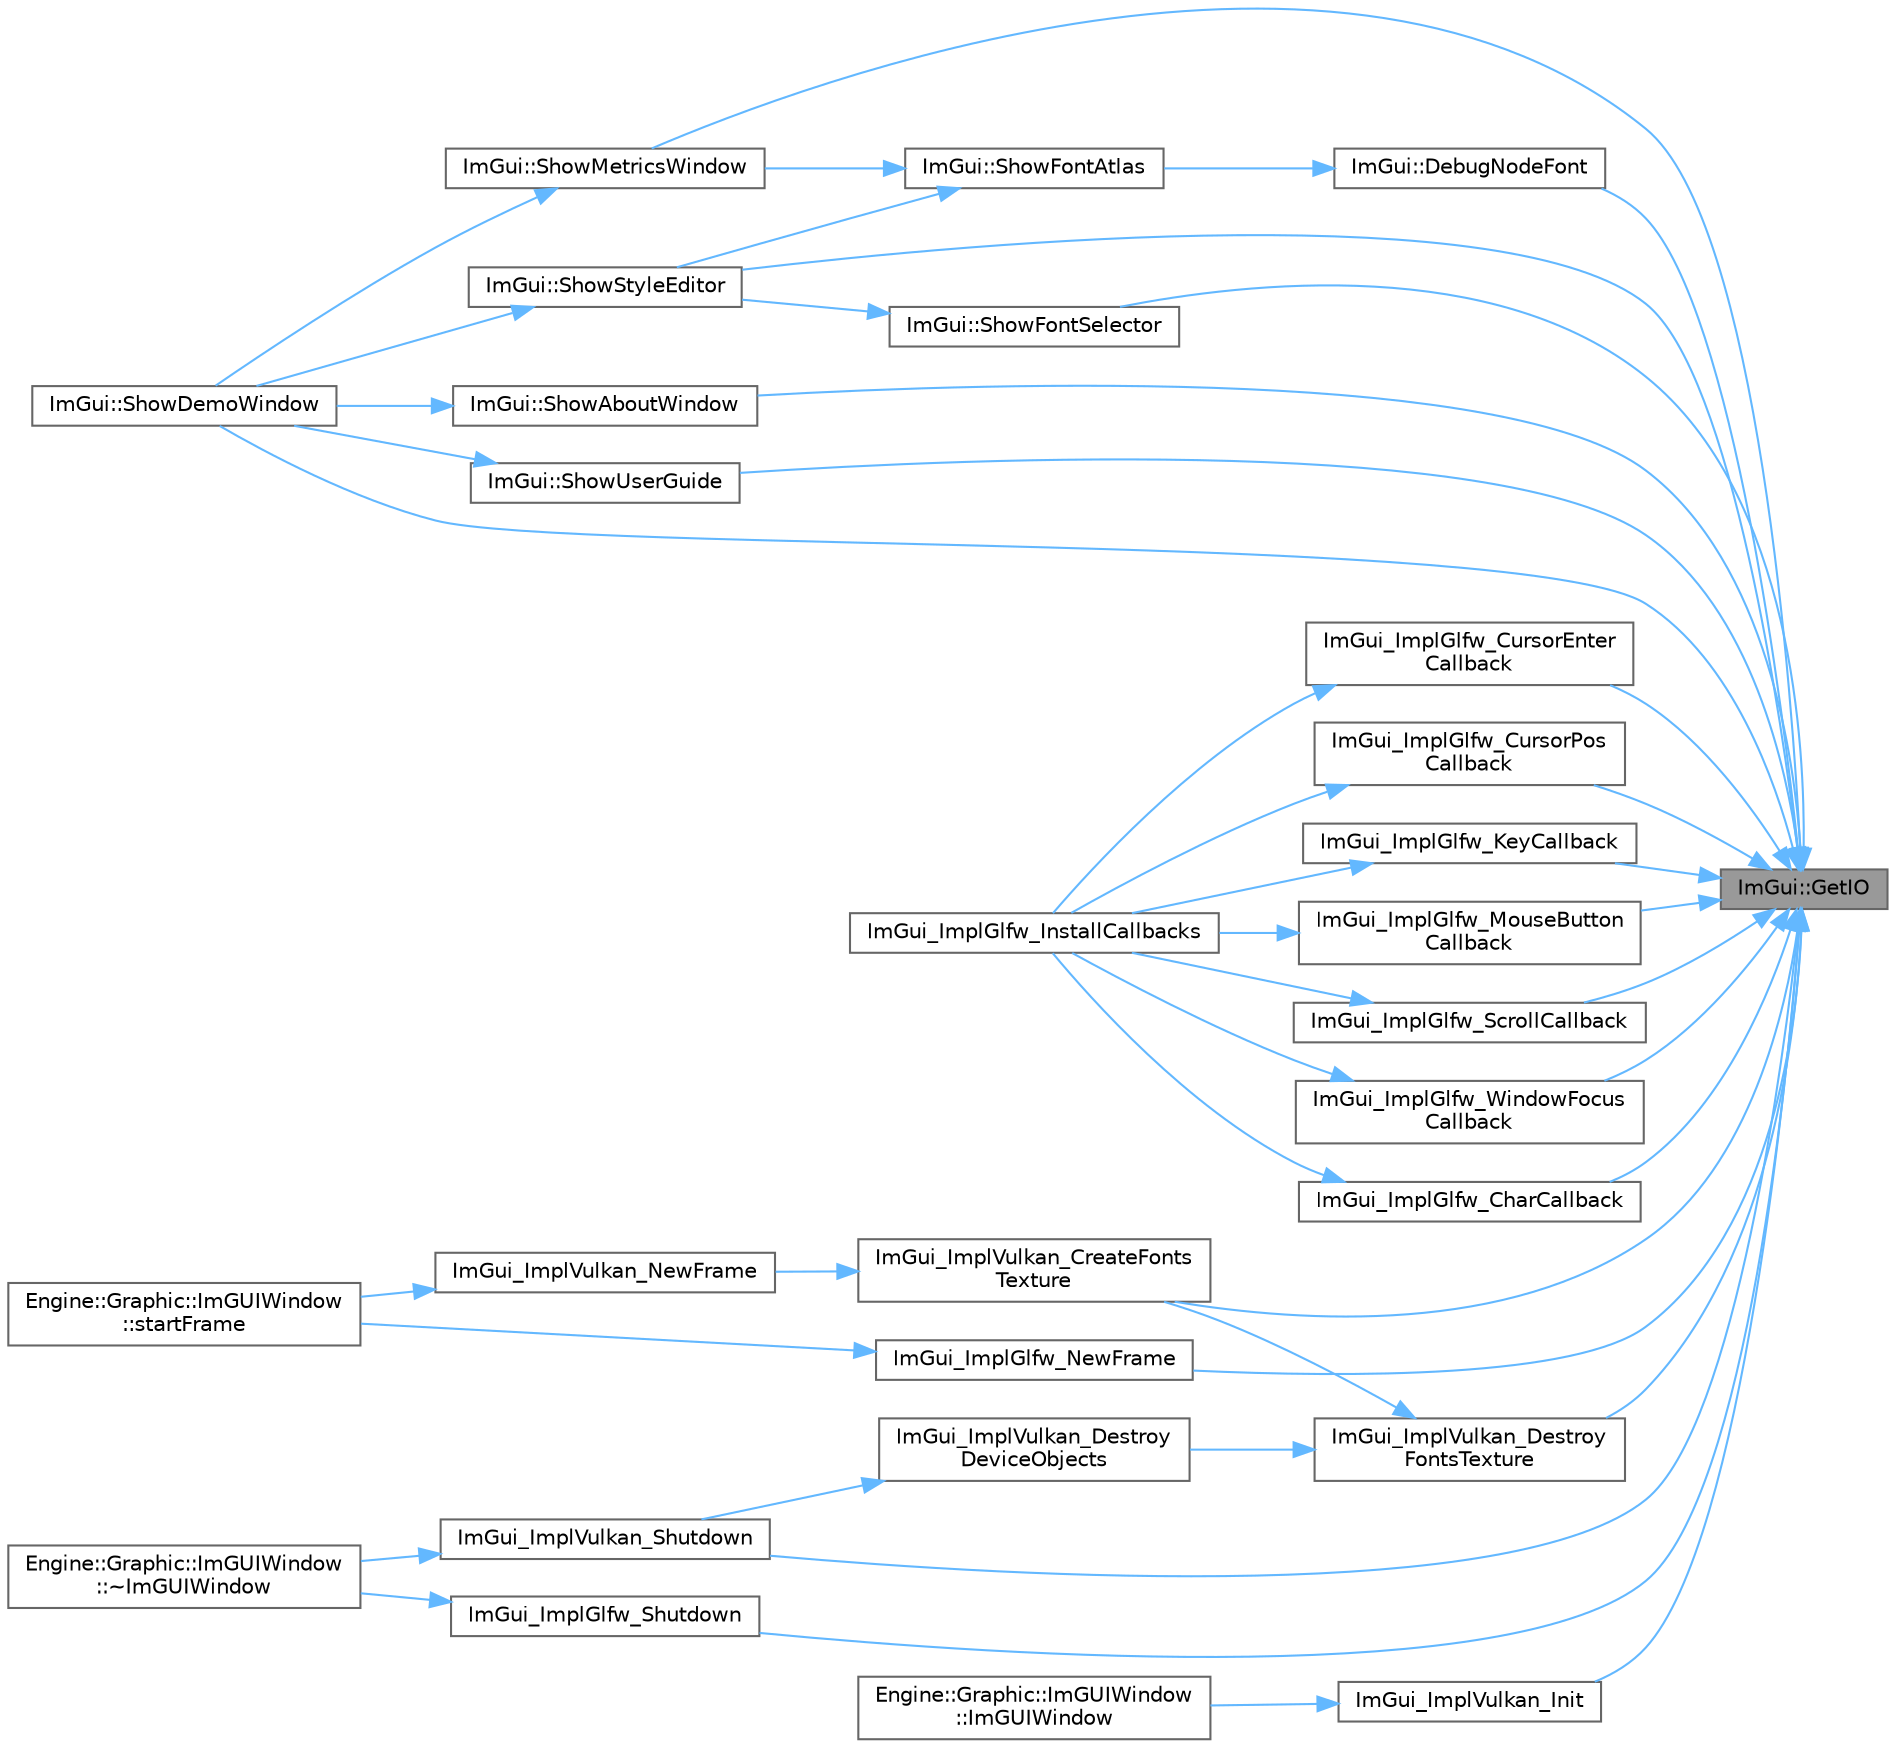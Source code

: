 digraph "ImGui::GetIO"
{
 // LATEX_PDF_SIZE
  bgcolor="transparent";
  edge [fontname=Helvetica,fontsize=10,labelfontname=Helvetica,labelfontsize=10];
  node [fontname=Helvetica,fontsize=10,shape=box,height=0.2,width=0.4];
  rankdir="RL";
  Node1 [id="Node000001",label="ImGui::GetIO",height=0.2,width=0.4,color="gray40", fillcolor="grey60", style="filled", fontcolor="black",tooltip=" "];
  Node1 -> Node2 [id="edge1_Node000001_Node000002",dir="back",color="steelblue1",style="solid",tooltip=" "];
  Node2 [id="Node000002",label="ImGui::DebugNodeFont",height=0.2,width=0.4,color="grey40", fillcolor="white", style="filled",URL="$namespace_im_gui.html#ae0207d60728f7e6a47dbcd1d7d84e3cb",tooltip=" "];
  Node2 -> Node3 [id="edge2_Node000002_Node000003",dir="back",color="steelblue1",style="solid",tooltip=" "];
  Node3 [id="Node000003",label="ImGui::ShowFontAtlas",height=0.2,width=0.4,color="grey40", fillcolor="white", style="filled",URL="$namespace_im_gui.html#acab51ec2b39577845309f24535381038",tooltip=" "];
  Node3 -> Node4 [id="edge3_Node000003_Node000004",dir="back",color="steelblue1",style="solid",tooltip=" "];
  Node4 [id="Node000004",label="ImGui::ShowMetricsWindow",height=0.2,width=0.4,color="grey40", fillcolor="white", style="filled",URL="$namespace_im_gui.html#afe7a28c6eb52fff3cc27d5a698fea4ff",tooltip=" "];
  Node4 -> Node5 [id="edge4_Node000004_Node000005",dir="back",color="steelblue1",style="solid",tooltip=" "];
  Node5 [id="Node000005",label="ImGui::ShowDemoWindow",height=0.2,width=0.4,color="grey40", fillcolor="white", style="filled",URL="$namespace_im_gui.html#af95643a0ce4893b9e57c12991922fb18",tooltip=" "];
  Node3 -> Node6 [id="edge5_Node000003_Node000006",dir="back",color="steelblue1",style="solid",tooltip=" "];
  Node6 [id="Node000006",label="ImGui::ShowStyleEditor",height=0.2,width=0.4,color="grey40", fillcolor="white", style="filled",URL="$namespace_im_gui.html#ab2eb3dec78d054fe3feab1c091ec5de5",tooltip=" "];
  Node6 -> Node5 [id="edge6_Node000006_Node000005",dir="back",color="steelblue1",style="solid",tooltip=" "];
  Node1 -> Node7 [id="edge7_Node000001_Node000007",dir="back",color="steelblue1",style="solid",tooltip=" "];
  Node7 [id="Node000007",label="ImGui_ImplGlfw_CharCallback",height=0.2,width=0.4,color="grey40", fillcolor="white", style="filled",URL="$imgui__impl__glfw_8cpp.html#afe604d459cc5c4a173ce9e331af6735b",tooltip=" "];
  Node7 -> Node8 [id="edge8_Node000007_Node000008",dir="back",color="steelblue1",style="solid",tooltip=" "];
  Node8 [id="Node000008",label="ImGui_ImplGlfw_InstallCallbacks",height=0.2,width=0.4,color="grey40", fillcolor="white", style="filled",URL="$imgui__impl__glfw_8cpp.html#a6fe1ba0e49c2da76f4f28856bc8511fb",tooltip=" "];
  Node1 -> Node9 [id="edge9_Node000001_Node000009",dir="back",color="steelblue1",style="solid",tooltip=" "];
  Node9 [id="Node000009",label="ImGui_ImplGlfw_CursorEnter\lCallback",height=0.2,width=0.4,color="grey40", fillcolor="white", style="filled",URL="$imgui__impl__glfw_8cpp.html#a36cddf1dc9af69c03ea52450a32d3818",tooltip=" "];
  Node9 -> Node8 [id="edge10_Node000009_Node000008",dir="back",color="steelblue1",style="solid",tooltip=" "];
  Node1 -> Node10 [id="edge11_Node000001_Node000010",dir="back",color="steelblue1",style="solid",tooltip=" "];
  Node10 [id="Node000010",label="ImGui_ImplGlfw_CursorPos\lCallback",height=0.2,width=0.4,color="grey40", fillcolor="white", style="filled",URL="$imgui__impl__glfw_8cpp.html#aff2e41a5905ff393a8c6a458809f8c8e",tooltip=" "];
  Node10 -> Node8 [id="edge12_Node000010_Node000008",dir="back",color="steelblue1",style="solid",tooltip=" "];
  Node1 -> Node11 [id="edge13_Node000001_Node000011",dir="back",color="steelblue1",style="solid",tooltip=" "];
  Node11 [id="Node000011",label="ImGui_ImplGlfw_KeyCallback",height=0.2,width=0.4,color="grey40", fillcolor="white", style="filled",URL="$imgui__impl__glfw_8cpp.html#a66afe6468f3645befeb50a75f82b5efc",tooltip=" "];
  Node11 -> Node8 [id="edge14_Node000011_Node000008",dir="back",color="steelblue1",style="solid",tooltip=" "];
  Node1 -> Node12 [id="edge15_Node000001_Node000012",dir="back",color="steelblue1",style="solid",tooltip=" "];
  Node12 [id="Node000012",label="ImGui_ImplGlfw_MouseButton\lCallback",height=0.2,width=0.4,color="grey40", fillcolor="white", style="filled",URL="$imgui__impl__glfw_8cpp.html#a075e351f00b5c13086cacb05b5b6ee08",tooltip=" "];
  Node12 -> Node8 [id="edge16_Node000012_Node000008",dir="back",color="steelblue1",style="solid",tooltip=" "];
  Node1 -> Node13 [id="edge17_Node000001_Node000013",dir="back",color="steelblue1",style="solid",tooltip=" "];
  Node13 [id="Node000013",label="ImGui_ImplGlfw_NewFrame",height=0.2,width=0.4,color="grey40", fillcolor="white", style="filled",URL="$imgui__impl__glfw_8cpp.html#a206e99434f63c4b8e24e8a4208c11b65",tooltip=" "];
  Node13 -> Node14 [id="edge18_Node000013_Node000014",dir="back",color="steelblue1",style="solid",tooltip=" "];
  Node14 [id="Node000014",label="Engine::Graphic::ImGUIWindow\l::startFrame",height=0.2,width=0.4,color="grey40", fillcolor="white", style="filled",URL="$class_engine_1_1_graphic_1_1_im_g_u_i_window.html#a9ca05f8fa30f8ee342d254eb0d34948a",tooltip=" "];
  Node1 -> Node15 [id="edge19_Node000001_Node000015",dir="back",color="steelblue1",style="solid",tooltip=" "];
  Node15 [id="Node000015",label="ImGui_ImplGlfw_ScrollCallback",height=0.2,width=0.4,color="grey40", fillcolor="white", style="filled",URL="$imgui__impl__glfw_8cpp.html#a59c26c674cfd04975ac49c7d83339113",tooltip=" "];
  Node15 -> Node8 [id="edge20_Node000015_Node000008",dir="back",color="steelblue1",style="solid",tooltip=" "];
  Node1 -> Node16 [id="edge21_Node000001_Node000016",dir="back",color="steelblue1",style="solid",tooltip=" "];
  Node16 [id="Node000016",label="ImGui_ImplGlfw_Shutdown",height=0.2,width=0.4,color="grey40", fillcolor="white", style="filled",URL="$imgui__impl__glfw_8cpp.html#a983c2903ccb938fea5ecdd4d53e54704",tooltip=" "];
  Node16 -> Node17 [id="edge22_Node000016_Node000017",dir="back",color="steelblue1",style="solid",tooltip=" "];
  Node17 [id="Node000017",label="Engine::Graphic::ImGUIWindow\l::~ImGUIWindow",height=0.2,width=0.4,color="grey40", fillcolor="white", style="filled",URL="$class_engine_1_1_graphic_1_1_im_g_u_i_window.html#a503e28ff50ea0cf053f89ce4ab8e27c4",tooltip=" "];
  Node1 -> Node18 [id="edge23_Node000001_Node000018",dir="back",color="steelblue1",style="solid",tooltip=" "];
  Node18 [id="Node000018",label="ImGui_ImplGlfw_WindowFocus\lCallback",height=0.2,width=0.4,color="grey40", fillcolor="white", style="filled",URL="$imgui__impl__glfw_8cpp.html#a64954a853e7f22592743e177b29780d6",tooltip=" "];
  Node18 -> Node8 [id="edge24_Node000018_Node000008",dir="back",color="steelblue1",style="solid",tooltip=" "];
  Node1 -> Node19 [id="edge25_Node000001_Node000019",dir="back",color="steelblue1",style="solid",tooltip=" "];
  Node19 [id="Node000019",label="ImGui_ImplVulkan_CreateFonts\lTexture",height=0.2,width=0.4,color="grey40", fillcolor="white", style="filled",URL="$imgui__impl__vulkan_8cpp.html#a1c82e91ac58260f067208117773c5426",tooltip=" "];
  Node19 -> Node20 [id="edge26_Node000019_Node000020",dir="back",color="steelblue1",style="solid",tooltip=" "];
  Node20 [id="Node000020",label="ImGui_ImplVulkan_NewFrame",height=0.2,width=0.4,color="grey40", fillcolor="white", style="filled",URL="$imgui__impl__vulkan_8cpp.html#a4c03e9375aa038eb0745c802af07fb21",tooltip=" "];
  Node20 -> Node14 [id="edge27_Node000020_Node000014",dir="back",color="steelblue1",style="solid",tooltip=" "];
  Node1 -> Node21 [id="edge28_Node000001_Node000021",dir="back",color="steelblue1",style="solid",tooltip=" "];
  Node21 [id="Node000021",label="ImGui_ImplVulkan_Destroy\lFontsTexture",height=0.2,width=0.4,color="grey40", fillcolor="white", style="filled",URL="$imgui__impl__vulkan_8cpp.html#a02d628dd92228291573067cbf882aa1b",tooltip=" "];
  Node21 -> Node19 [id="edge29_Node000021_Node000019",dir="back",color="steelblue1",style="solid",tooltip=" "];
  Node21 -> Node22 [id="edge30_Node000021_Node000022",dir="back",color="steelblue1",style="solid",tooltip=" "];
  Node22 [id="Node000022",label="ImGui_ImplVulkan_Destroy\lDeviceObjects",height=0.2,width=0.4,color="grey40", fillcolor="white", style="filled",URL="$imgui__impl__vulkan_8cpp.html#a74aab8119e9e91d8932f955546dcd973",tooltip=" "];
  Node22 -> Node23 [id="edge31_Node000022_Node000023",dir="back",color="steelblue1",style="solid",tooltip=" "];
  Node23 [id="Node000023",label="ImGui_ImplVulkan_Shutdown",height=0.2,width=0.4,color="grey40", fillcolor="white", style="filled",URL="$imgui__impl__vulkan_8cpp.html#a5d24b6d00ffdc460712b1966199c28a2",tooltip=" "];
  Node23 -> Node17 [id="edge32_Node000023_Node000017",dir="back",color="steelblue1",style="solid",tooltip=" "];
  Node1 -> Node24 [id="edge33_Node000001_Node000024",dir="back",color="steelblue1",style="solid",tooltip=" "];
  Node24 [id="Node000024",label="ImGui_ImplVulkan_Init",height=0.2,width=0.4,color="grey40", fillcolor="white", style="filled",URL="$imgui__impl__vulkan_8cpp.html#aaa4bf09f14943bc282c433b9bcb4d81f",tooltip=" "];
  Node24 -> Node25 [id="edge34_Node000024_Node000025",dir="back",color="steelblue1",style="solid",tooltip=" "];
  Node25 [id="Node000025",label="Engine::Graphic::ImGUIWindow\l::ImGUIWindow",height=0.2,width=0.4,color="grey40", fillcolor="white", style="filled",URL="$class_engine_1_1_graphic_1_1_im_g_u_i_window.html#ac334cd23a37a431211a80737d3827d2f",tooltip=" "];
  Node1 -> Node23 [id="edge35_Node000001_Node000023",dir="back",color="steelblue1",style="solid",tooltip=" "];
  Node1 -> Node26 [id="edge36_Node000001_Node000026",dir="back",color="steelblue1",style="solid",tooltip=" "];
  Node26 [id="Node000026",label="ImGui::ShowAboutWindow",height=0.2,width=0.4,color="grey40", fillcolor="white", style="filled",URL="$namespace_im_gui.html#ac297462e33309d0540fa459bccdc9304",tooltip=" "];
  Node26 -> Node5 [id="edge37_Node000026_Node000005",dir="back",color="steelblue1",style="solid",tooltip=" "];
  Node1 -> Node5 [id="edge38_Node000001_Node000005",dir="back",color="steelblue1",style="solid",tooltip=" "];
  Node1 -> Node27 [id="edge39_Node000001_Node000027",dir="back",color="steelblue1",style="solid",tooltip=" "];
  Node27 [id="Node000027",label="ImGui::ShowFontSelector",height=0.2,width=0.4,color="grey40", fillcolor="white", style="filled",URL="$namespace_im_gui.html#a0bdce99eef17ef1e1fef40a18bd811ab",tooltip=" "];
  Node27 -> Node6 [id="edge40_Node000027_Node000006",dir="back",color="steelblue1",style="solid",tooltip=" "];
  Node1 -> Node4 [id="edge41_Node000001_Node000004",dir="back",color="steelblue1",style="solid",tooltip=" "];
  Node1 -> Node6 [id="edge42_Node000001_Node000006",dir="back",color="steelblue1",style="solid",tooltip=" "];
  Node1 -> Node28 [id="edge43_Node000001_Node000028",dir="back",color="steelblue1",style="solid",tooltip=" "];
  Node28 [id="Node000028",label="ImGui::ShowUserGuide",height=0.2,width=0.4,color="grey40", fillcolor="white", style="filled",URL="$namespace_im_gui.html#ad6f4919bc9aa806ca8d2c1d6e2bfb051",tooltip=" "];
  Node28 -> Node5 [id="edge44_Node000028_Node000005",dir="back",color="steelblue1",style="solid",tooltip=" "];
}
